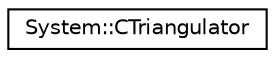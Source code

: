 digraph G
{
  edge [fontname="Helvetica",fontsize="10",labelfontname="Helvetica",labelfontsize="10"];
  node [fontname="Helvetica",fontsize="10",shape=record];
  rankdir="LR";
  Node1 [label="System::CTriangulator",height=0.2,width=0.4,color="black", fillcolor="white", style="filled",URL="$class_system_1_1_c_triangulator.html"];
}
